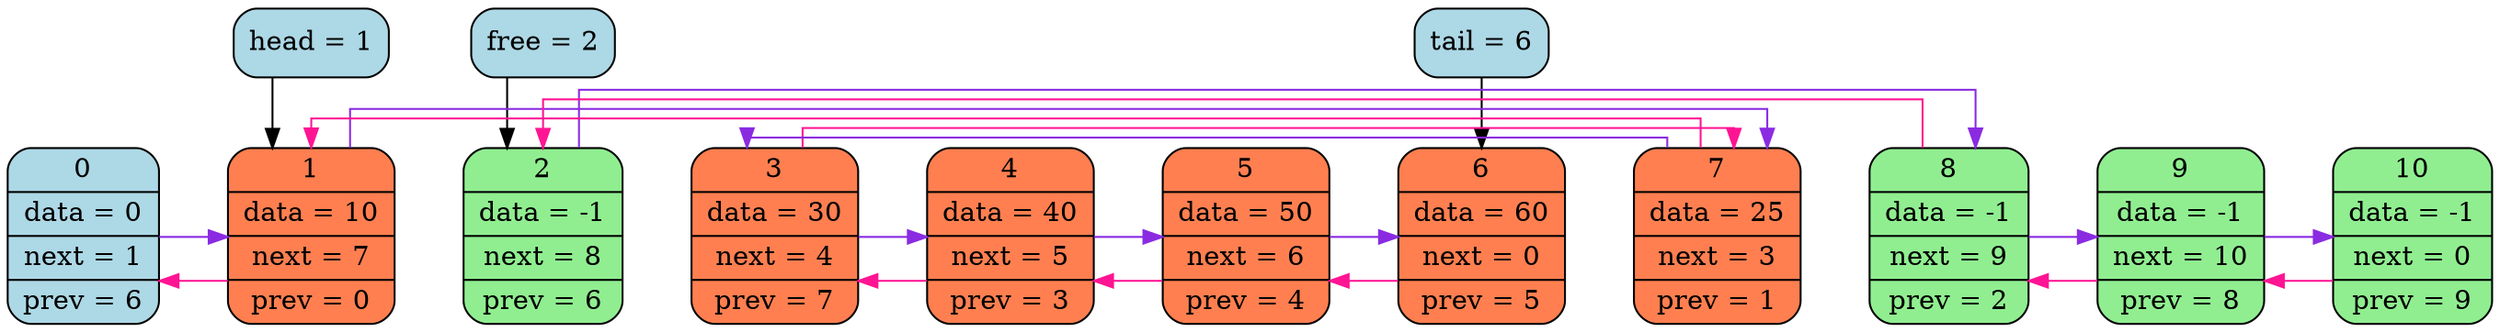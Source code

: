 digraph G
{
splines=ortho;
nodesep=0.5;
node[shape="record", style="rounded, filled"];

free[label = "free = 2", style="rounded,filled", fillcolor = "lightblue"]
head[label = "head = 1", style="rounded,filled", fillcolor = "lightblue"]
tail[label = "tail = 6", style="rounded,filled", fillcolor = "lightblue"]
0[label = "{ <i>0|<d>data = 0|<n>next = 1|<p>prev = 6 }", fillcolor ="lightblue"];
1[label = "{ <i>1|<d>data = 10|<n>next = 7|<p>prev = 0 }", fillcolor = "coral"];
2[label = "{ <i>2|<d>data = -1|<n>next = 8|<p>prev = 6 }", fillcolor = "coral"];
3[label = "{ <i>3|<d>data = 30|<n>next = 4|<p>prev = 7 }", fillcolor = "coral"];
4[label = "{ <i>4|<d>data = 40|<n>next = 5|<p>prev = 3 }", fillcolor = "coral"];
5[label = "{ <i>5|<d>data = 50|<n>next = 6|<p>prev = 4 }", fillcolor = "coral"];
6[label = "{ <i>6|<d>data = 60|<n>next = 0|<p>prev = 5 }", fillcolor = "coral"];
7[label = "{ <i>7|<d>data = 25|<n>next = 3|<p>prev = 1 }", fillcolor = "coral"];
8[label = "{ <i>8|<d>data = -1|<n>next = 9|<p>prev = 2 }", fillcolor = "coral"];
9[label = "{ <i>9|<d>data = -1|<n>next = 10|<p>prev = 8 }", fillcolor = "coral"];
10[label = "{ <i>10|<d>data = -1|<n>next = 0|<p>prev = 9 }", fillcolor = "coral"];

{ rank = same; 0; 1; 2; 3; 4; 5; 6; 7; 8; 9; 10; }
0->1 [weight = 5000, style=invis]; 
1->2 [weight = 5000, style=invis]; 
2->3 [weight = 5000, style=invis]; 
3->4 [weight = 5000, style=invis]; 
4->5 [weight = 5000, style=invis]; 
5->6 [weight = 5000, style=invis]; 
6->7 [weight = 5000, style=invis]; 
7->8 [weight = 5000, style=invis]; 
8->9 [weight = 5000, style=invis]; 
9->10 [weight = 5000, style=invis]; 

0->1 [weight = 0, color = blueviolet];
1->7 [weight = 0, color = blueviolet];
2->8 [weight = 0, color = blueviolet];
3->4 [weight = 0, color = blueviolet];
4->5 [weight = 0, color = blueviolet];
5->6 [weight = 0, color = blueviolet];
7->3 [weight = 0, color = blueviolet];
8->9 [weight = 0, color = blueviolet];
9->10 [weight = 0, color = blueviolet];

10->9 [weight = 0, color = deeppink];
9->8 [weight = 0, color = deeppink];
3->7 [weight = 0, color = deeppink];
6->5 [weight = 0, color = deeppink];
5->4 [weight = 0, color = deeppink];
4->3 [weight = 0, color = deeppink];
8->2 [weight = 0, color = deeppink];
7->1 [weight = 0, color = deeppink];
1->0 [weight = 0, color = deeppink];

free->2;
2[fillcolor = "lightgreen"];
8[fillcolor = "lightgreen"];
9[fillcolor = "lightgreen"];
10[fillcolor = "lightgreen"];
head->1;
tail->6;
}
